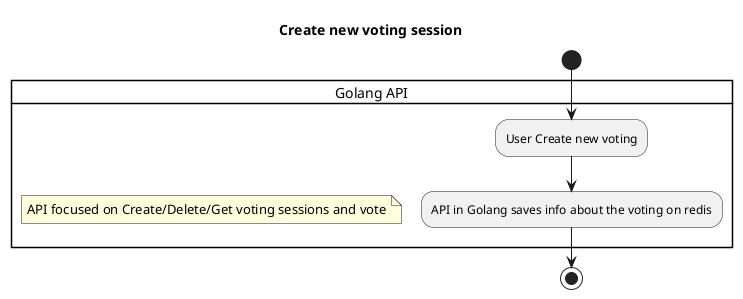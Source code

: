 @startuml
title "Create new voting session"
start
card "Golang API" {
    :User Create new voting;
    :API in Golang saves info about the voting on redis;
}
floating note: API focused on Create/Delete/Get voting sessions and vote
stop
@enduml

@startuml
title "Voting in someone"
card "Golang API" {
    :User is voting in the session {{uuid}} and votes in Pedro;
    :API send a message with the data from the vote to rabbitmq;
}
card "Golang Worker" {
    :Worker in Golang listen to it cont the
    votes for pedro and save it to redis cache
    then sends a new message to rabbitmq;
    floating note: this worker is focused\non count the votes and save the result.
}

while (someone is watching the result screen?)
  card "Node.js Event API" {
      :"Node.js is listening to messages
      related to the voting session {{uuid}}";
      :"Node.js sends the current
      result to the frontend by socket.io";
  }
  floating note: Node.js API is\nfocused on inform new events.
endwhile
stop

@enduml

